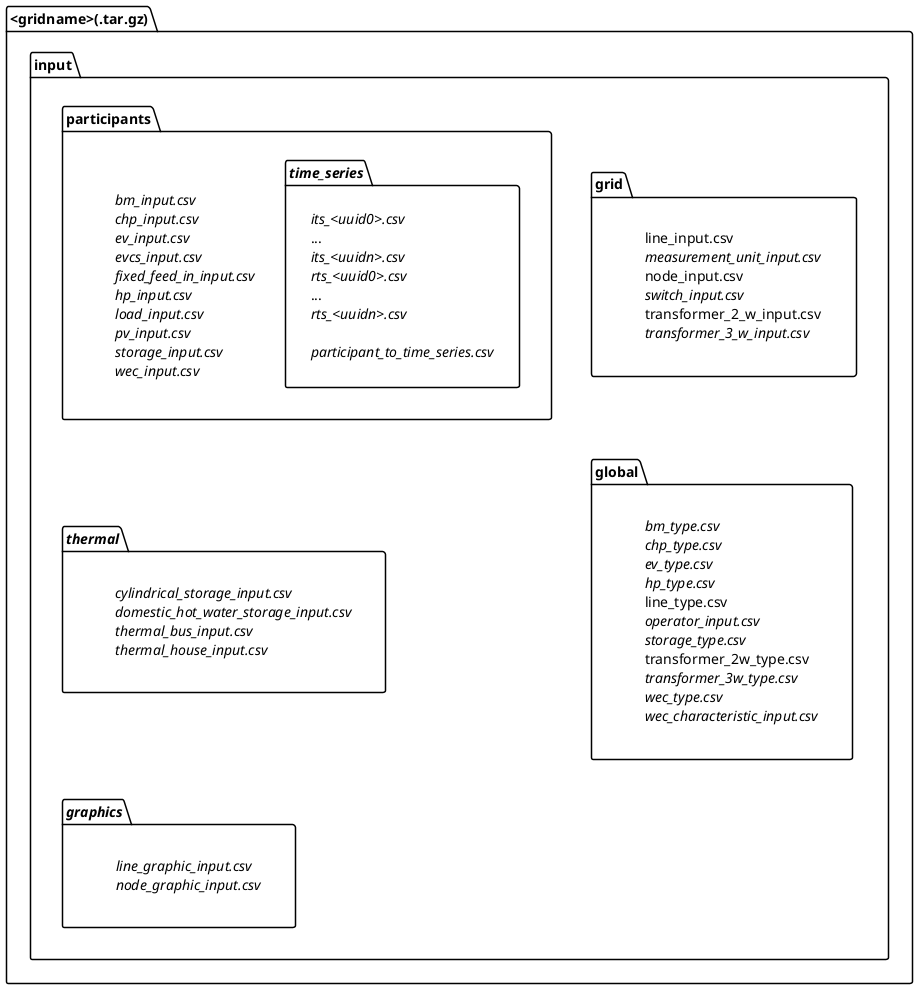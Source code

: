 @startuml

package <gridname>(.tar.gz) {
    package input {
        package global {
            label "//bm_type.csv//\n//chp_type.csv//\n//ev_type.csv//\n//hp_type.csv//\nline_type.csv\n//operator_input.csv//\n//storage_type.csv//\ntransformer_2w_type.csv\n//transformer_3w_type.csv//\n//wec_type.csv//\n//wec_characteristic_input.csv//"
        }
        package grid {
            label "line_input.csv\n//measurement_unit_input.csv//\nnode_input.csv\n//switch_input.csv//\ntransformer_2_w_input.csv\n//transformer_3_w_input.csv//"
        }
        package "//thermal//" as th {
            label "//cylindrical_storage_input.csv//\n//domestic_hot_water_storage_input.csv//\n//thermal_bus_input.csv//\n//thermal_house_input.csv//"
        }
        package participants {
            label "//bm_input.csv//\n//chp_input.csv//\n//ev_input.csv//\n//evcs_input.csv//\n//fixed_feed_in_input.csv//\n//hp_input.csv//\n//load_input.csv//\n//pv_input.csv//\n//storage_input.csv//\n//wec_input.csv//"
            package //time_series// {
                label "//its_<uuid0>.csv//\n...\n//its_<uuidn>.csv//\n//rts_<uuid0>.csv//\n...\n//rts_<uuidn>.csv//\n\n//participant_to_time_series.csv//"
            }
        }
        package //graphics// as gr {
            label "//line_graphic_input.csv//\n//node_graphic_input.csv//"
        }

        grid -[hidden]- global
        participants -[hidden]- th
        th -[hidden]- gr
    }
}

@enduml